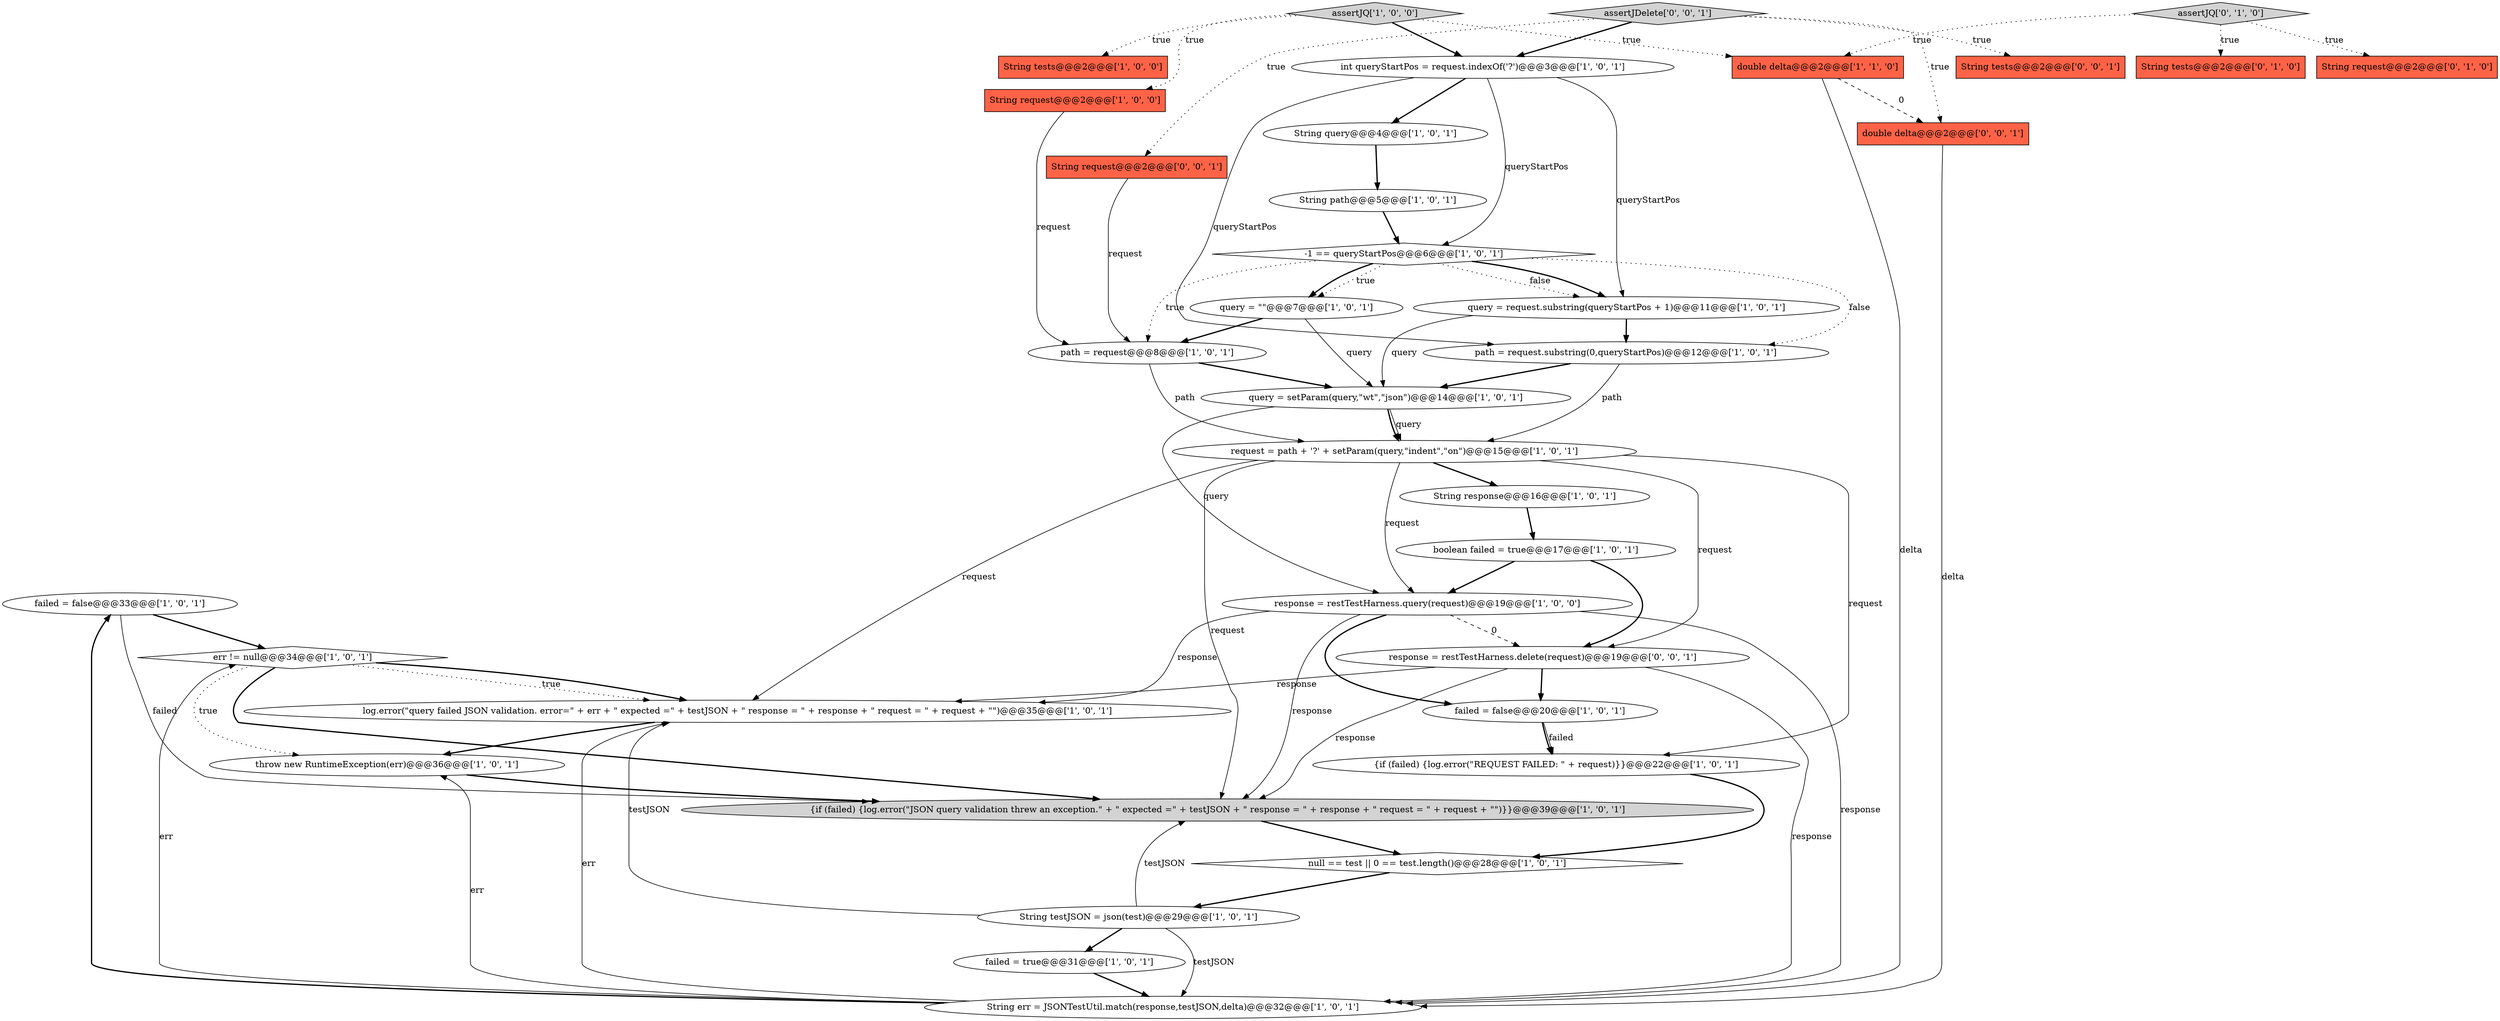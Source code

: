 digraph {
8 [style = filled, label = "failed = false@@@33@@@['1', '0', '1']", fillcolor = white, shape = ellipse image = "AAA0AAABBB1BBB"];
22 [style = filled, label = "boolean failed = true@@@17@@@['1', '0', '1']", fillcolor = white, shape = ellipse image = "AAA0AAABBB1BBB"];
10 [style = filled, label = "query = \"\"@@@7@@@['1', '0', '1']", fillcolor = white, shape = ellipse image = "AAA0AAABBB1BBB"];
15 [style = filled, label = "String tests@@@2@@@['1', '0', '0']", fillcolor = tomato, shape = box image = "AAA0AAABBB1BBB"];
34 [style = filled, label = "double delta@@@2@@@['0', '0', '1']", fillcolor = tomato, shape = box image = "AAA0AAABBB3BBB"];
14 [style = filled, label = "log.error(\"query failed JSON validation. error=\" + err + \" expected =\" + testJSON + \" response = \" + response + \" request = \" + request + \"\")@@@35@@@['1', '0', '1']", fillcolor = white, shape = ellipse image = "AAA0AAABBB1BBB"];
13 [style = filled, label = "failed = false@@@20@@@['1', '0', '1']", fillcolor = white, shape = ellipse image = "AAA0AAABBB1BBB"];
3 [style = filled, label = "assertJQ['1', '0', '0']", fillcolor = lightgray, shape = diamond image = "AAA0AAABBB1BBB"];
28 [style = filled, label = "String request@@@2@@@['0', '1', '0']", fillcolor = tomato, shape = box image = "AAA0AAABBB2BBB"];
24 [style = filled, label = "double delta@@@2@@@['1', '1', '0']", fillcolor = tomato, shape = box image = "AAA0AAABBB1BBB"];
12 [style = filled, label = "path = request.substring(0,queryStartPos)@@@12@@@['1', '0', '1']", fillcolor = white, shape = ellipse image = "AAA0AAABBB1BBB"];
30 [style = filled, label = "String tests@@@2@@@['0', '1', '0']", fillcolor = tomato, shape = box image = "AAA0AAABBB2BBB"];
35 [style = filled, label = "assertJDelete['0', '0', '1']", fillcolor = lightgray, shape = diamond image = "AAA0AAABBB3BBB"];
31 [style = filled, label = "String tests@@@2@@@['0', '0', '1']", fillcolor = tomato, shape = box image = "AAA0AAABBB3BBB"];
19 [style = filled, label = "-1 == queryStartPos@@@6@@@['1', '0', '1']", fillcolor = white, shape = diamond image = "AAA0AAABBB1BBB"];
21 [style = filled, label = "query = request.substring(queryStartPos + 1)@@@11@@@['1', '0', '1']", fillcolor = white, shape = ellipse image = "AAA0AAABBB1BBB"];
4 [style = filled, label = "response = restTestHarness.query(request)@@@19@@@['1', '0', '0']", fillcolor = white, shape = ellipse image = "AAA0AAABBB1BBB"];
1 [style = filled, label = "{if (failed) {log.error(\"REQUEST FAILED: \" + request)}}@@@22@@@['1', '0', '1']", fillcolor = white, shape = ellipse image = "AAA0AAABBB1BBB"];
16 [style = filled, label = "String request@@@2@@@['1', '0', '0']", fillcolor = tomato, shape = box image = "AAA0AAABBB1BBB"];
29 [style = filled, label = "assertJQ['0', '1', '0']", fillcolor = lightgray, shape = diamond image = "AAA0AAABBB2BBB"];
2 [style = filled, label = "path = request@@@8@@@['1', '0', '1']", fillcolor = white, shape = ellipse image = "AAA0AAABBB1BBB"];
0 [style = filled, label = "request = path + '?' + setParam(query,\"indent\",\"on\")@@@15@@@['1', '0', '1']", fillcolor = white, shape = ellipse image = "AAA0AAABBB1BBB"];
9 [style = filled, label = "err != null@@@34@@@['1', '0', '1']", fillcolor = white, shape = diamond image = "AAA0AAABBB1BBB"];
18 [style = filled, label = "query = setParam(query,\"wt\",\"json\")@@@14@@@['1', '0', '1']", fillcolor = white, shape = ellipse image = "AAA0AAABBB1BBB"];
5 [style = filled, label = "failed = true@@@31@@@['1', '0', '1']", fillcolor = white, shape = ellipse image = "AAA0AAABBB1BBB"];
6 [style = filled, label = "String query@@@4@@@['1', '0', '1']", fillcolor = white, shape = ellipse image = "AAA0AAABBB1BBB"];
23 [style = filled, label = "throw new RuntimeException(err)@@@36@@@['1', '0', '1']", fillcolor = white, shape = ellipse image = "AAA0AAABBB1BBB"];
26 [style = filled, label = "String err = JSONTestUtil.match(response,testJSON,delta)@@@32@@@['1', '0', '1']", fillcolor = white, shape = ellipse image = "AAA0AAABBB1BBB"];
32 [style = filled, label = "response = restTestHarness.delete(request)@@@19@@@['0', '0', '1']", fillcolor = white, shape = ellipse image = "AAA0AAABBB3BBB"];
25 [style = filled, label = "String response@@@16@@@['1', '0', '1']", fillcolor = white, shape = ellipse image = "AAA0AAABBB1BBB"];
17 [style = filled, label = "String path@@@5@@@['1', '0', '1']", fillcolor = white, shape = ellipse image = "AAA0AAABBB1BBB"];
20 [style = filled, label = "int queryStartPos = request.indexOf('?')@@@3@@@['1', '0', '1']", fillcolor = white, shape = ellipse image = "AAA0AAABBB1BBB"];
7 [style = filled, label = "String testJSON = json(test)@@@29@@@['1', '0', '1']", fillcolor = white, shape = ellipse image = "AAA0AAABBB1BBB"];
27 [style = filled, label = "null == test || 0 == test.length()@@@28@@@['1', '0', '1']", fillcolor = white, shape = diamond image = "AAA0AAABBB1BBB"];
11 [style = filled, label = "{if (failed) {log.error(\"JSON query validation threw an exception.\" + \" expected =\" + testJSON + \" response = \" + response + \" request = \" + request + \"\")}}@@@39@@@['1', '0', '1']", fillcolor = lightgray, shape = ellipse image = "AAA0AAABBB1BBB"];
33 [style = filled, label = "String request@@@2@@@['0', '0', '1']", fillcolor = tomato, shape = box image = "AAA0AAABBB3BBB"];
19->10 [style = dotted, label="true"];
7->26 [style = solid, label="testJSON"];
32->11 [style = solid, label="response"];
6->17 [style = bold, label=""];
0->11 [style = solid, label="request"];
9->11 [style = bold, label=""];
10->18 [style = solid, label="query"];
25->22 [style = bold, label=""];
2->0 [style = solid, label="path"];
20->12 [style = solid, label="queryStartPos"];
35->20 [style = bold, label=""];
19->2 [style = dotted, label="true"];
12->0 [style = solid, label="path"];
4->13 [style = bold, label=""];
20->19 [style = solid, label="queryStartPos"];
4->11 [style = solid, label="response"];
16->2 [style = solid, label="request"];
1->27 [style = bold, label=""];
5->26 [style = bold, label=""];
19->12 [style = dotted, label="false"];
2->18 [style = bold, label=""];
19->10 [style = bold, label=""];
22->32 [style = bold, label=""];
33->2 [style = solid, label="request"];
26->8 [style = bold, label=""];
20->6 [style = bold, label=""];
35->33 [style = dotted, label="true"];
0->4 [style = solid, label="request"];
7->11 [style = solid, label="testJSON"];
35->31 [style = dotted, label="true"];
32->14 [style = solid, label="response"];
0->32 [style = solid, label="request"];
8->11 [style = solid, label="failed"];
17->19 [style = bold, label=""];
24->26 [style = solid, label="delta"];
13->1 [style = bold, label=""];
9->14 [style = dotted, label="true"];
18->4 [style = solid, label="query"];
34->26 [style = solid, label="delta"];
21->12 [style = bold, label=""];
22->4 [style = bold, label=""];
3->24 [style = dotted, label="true"];
4->32 [style = dashed, label="0"];
18->0 [style = solid, label="query"];
0->14 [style = solid, label="request"];
7->5 [style = bold, label=""];
21->18 [style = solid, label="query"];
3->20 [style = bold, label=""];
14->23 [style = bold, label=""];
20->21 [style = solid, label="queryStartPos"];
26->23 [style = solid, label="err"];
29->28 [style = dotted, label="true"];
0->25 [style = bold, label=""];
9->23 [style = dotted, label="true"];
4->14 [style = solid, label="response"];
3->15 [style = dotted, label="true"];
27->7 [style = bold, label=""];
12->18 [style = bold, label=""];
8->9 [style = bold, label=""];
26->9 [style = solid, label="err"];
9->14 [style = bold, label=""];
32->26 [style = solid, label="response"];
11->27 [style = bold, label=""];
19->21 [style = dotted, label="false"];
29->30 [style = dotted, label="true"];
35->34 [style = dotted, label="true"];
7->14 [style = solid, label="testJSON"];
19->21 [style = bold, label=""];
10->2 [style = bold, label=""];
23->11 [style = bold, label=""];
32->13 [style = bold, label=""];
29->24 [style = dotted, label="true"];
0->1 [style = solid, label="request"];
18->0 [style = bold, label=""];
24->34 [style = dashed, label="0"];
3->16 [style = dotted, label="true"];
4->26 [style = solid, label="response"];
26->14 [style = solid, label="err"];
13->1 [style = solid, label="failed"];
}
